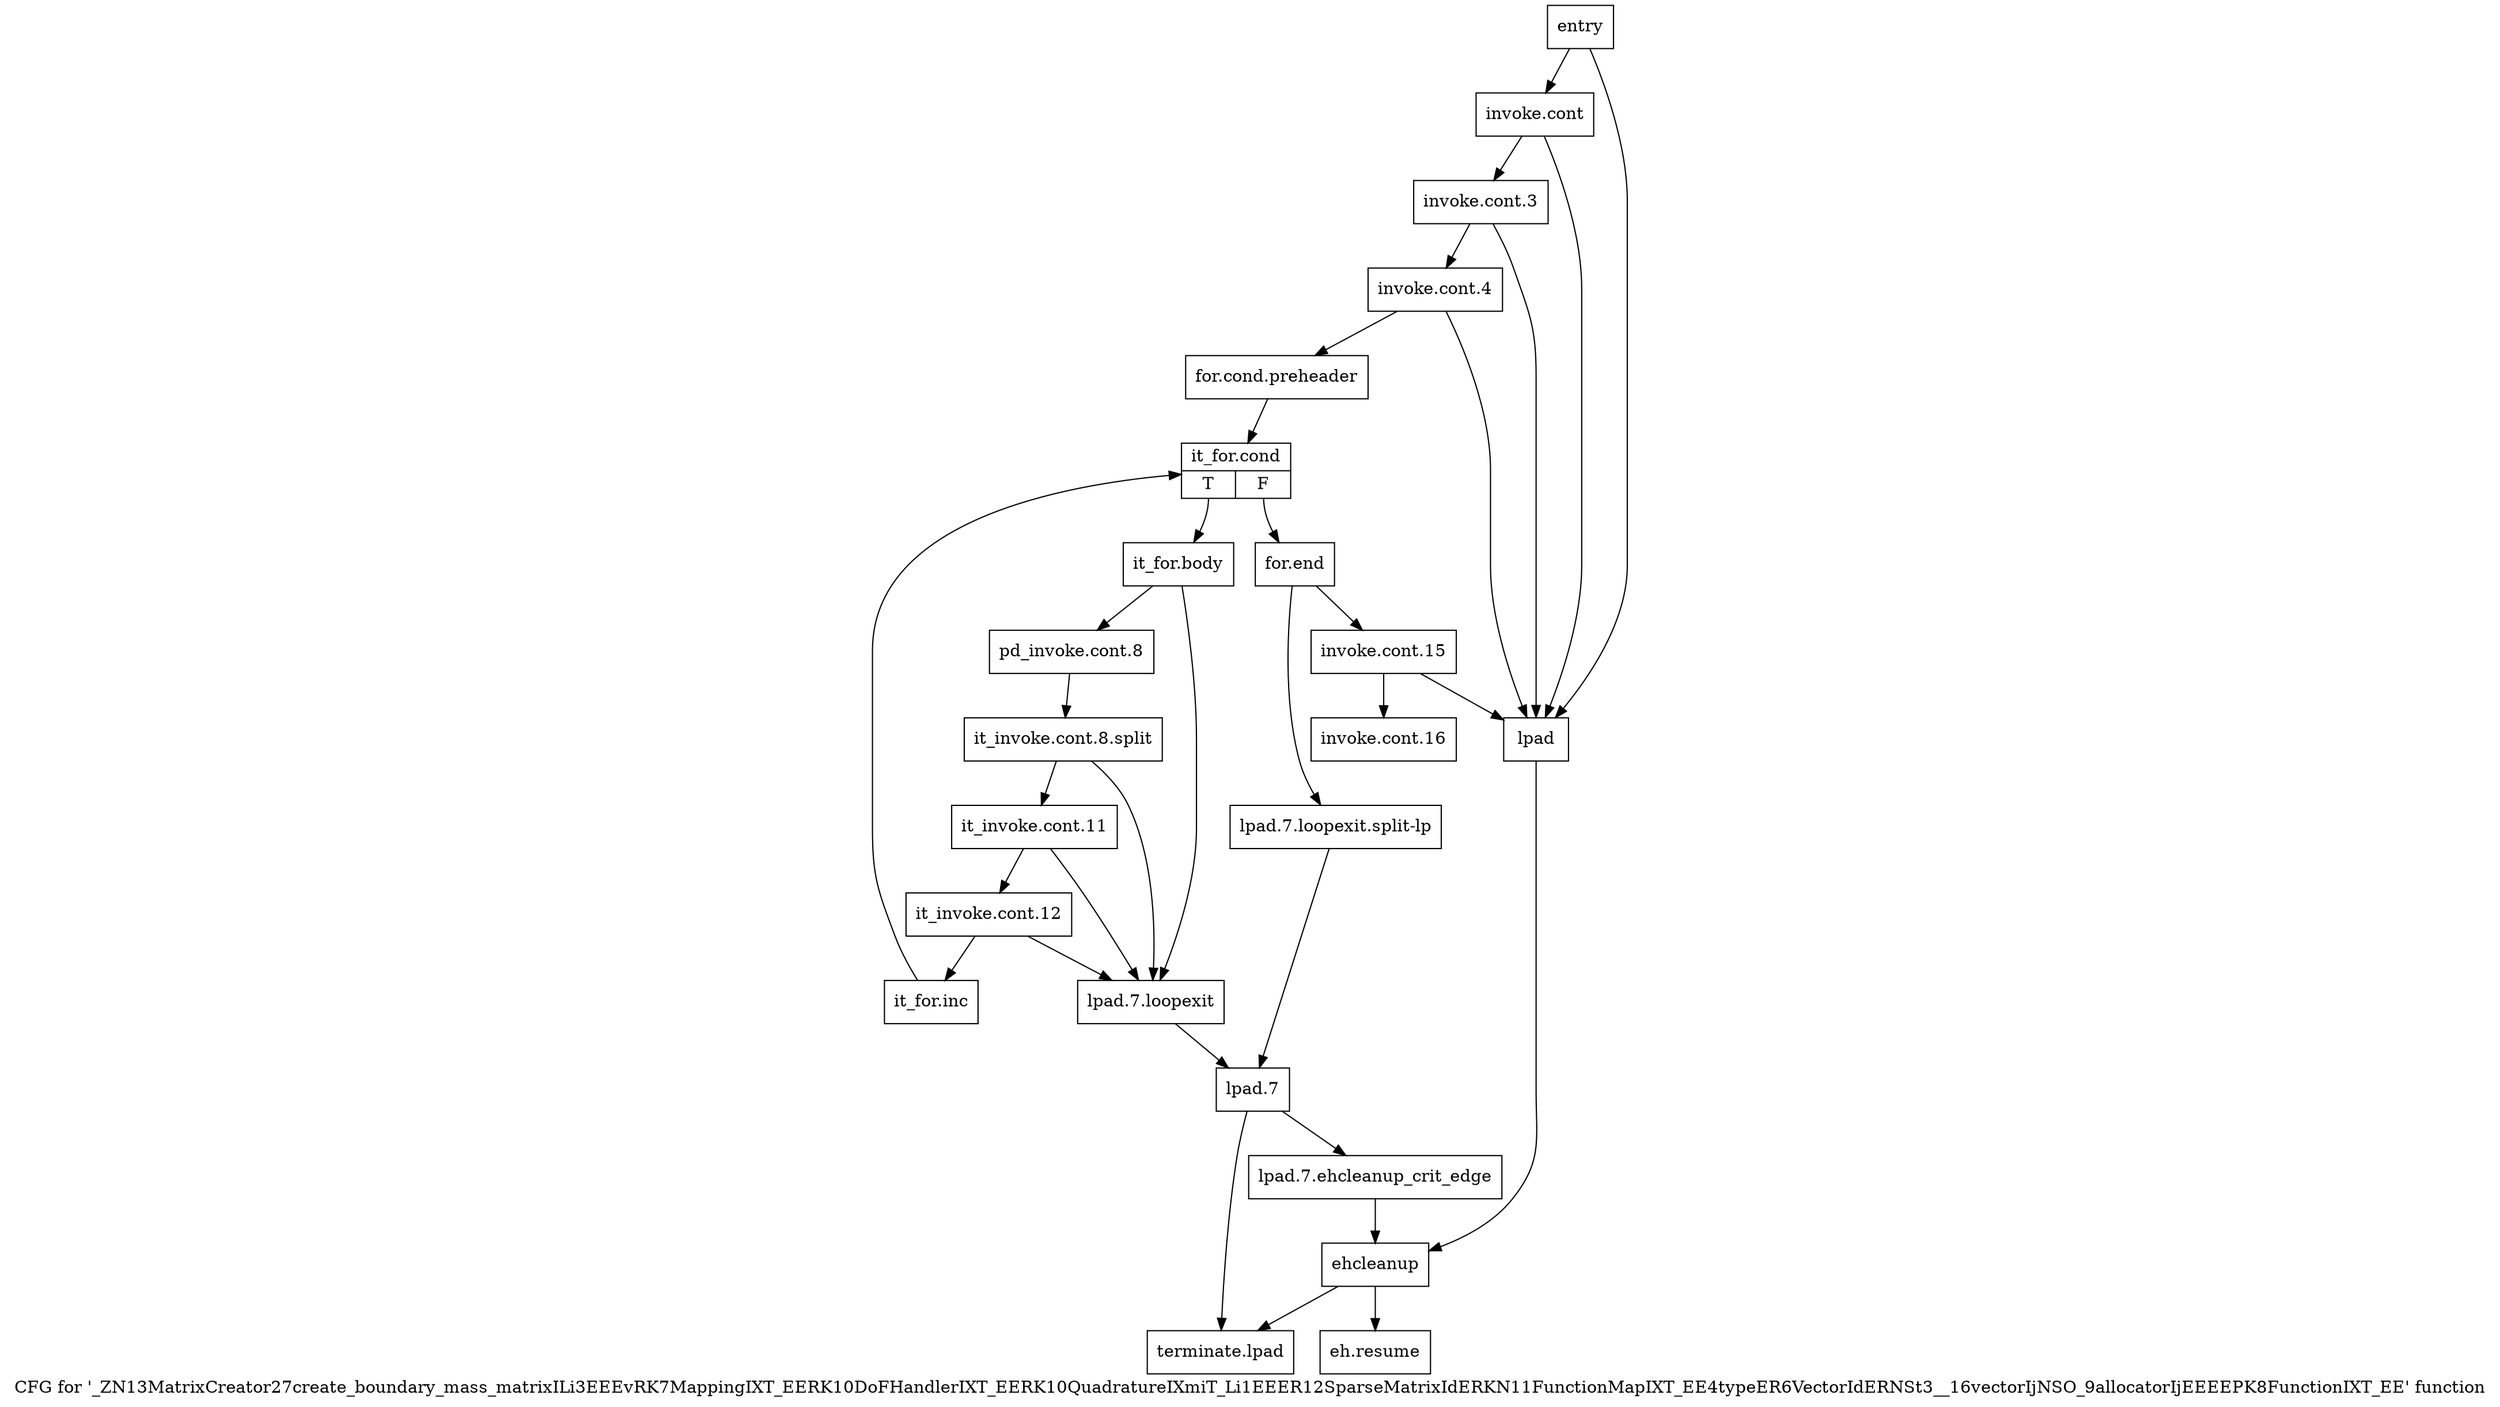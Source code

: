 digraph "CFG for '_ZN13MatrixCreator27create_boundary_mass_matrixILi3EEEvRK7MappingIXT_EERK10DoFHandlerIXT_EERK10QuadratureIXmiT_Li1EEER12SparseMatrixIdERKN11FunctionMapIXT_EE4typeER6VectorIdERNSt3__16vectorIjNSO_9allocatorIjEEEEPK8FunctionIXT_EE' function" {
	label="CFG for '_ZN13MatrixCreator27create_boundary_mass_matrixILi3EEEvRK7MappingIXT_EERK10DoFHandlerIXT_EERK10QuadratureIXmiT_Li1EEER12SparseMatrixIdERKN11FunctionMapIXT_EE4typeER6VectorIdERNSt3__16vectorIjNSO_9allocatorIjEEEEPK8FunctionIXT_EE' function";

	Node0x613fd00 [shape=record,label="{entry}"];
	Node0x613fd00 -> Node0x6146a60;
	Node0x613fd00 -> Node0x6146d80;
	Node0x6146a60 [shape=record,label="{invoke.cont}"];
	Node0x6146a60 -> Node0x6146ab0;
	Node0x6146a60 -> Node0x6146d80;
	Node0x6146ab0 [shape=record,label="{invoke.cont.3}"];
	Node0x6146ab0 -> Node0x6146b00;
	Node0x6146ab0 -> Node0x6146d80;
	Node0x6146b00 [shape=record,label="{invoke.cont.4}"];
	Node0x6146b00 -> Node0x6146b50;
	Node0x6146b00 -> Node0x6146d80;
	Node0x6146b50 [shape=record,label="{for.cond.preheader}"];
	Node0x6146b50 -> Node0x6146ba0;
	Node0x6146ba0 [shape=record,label="{it_for.cond|{<s0>T|<s1>F}}"];
	Node0x6146ba0:s0 -> Node0x6146bf0;
	Node0x6146ba0:s1 -> Node0x6146f10;
	Node0x6146bf0 [shape=record,label="{it_for.body}"];
	Node0x6146bf0 -> Node0x6146c40;
	Node0x6146bf0 -> Node0x6146dd0;
	Node0x6146c40 [shape=record,label="{pd_invoke.cont.8}"];
	Node0x6146c40 -> Node0xaba8d20;
	Node0xaba8d20 [shape=record,label="{it_invoke.cont.8.split}"];
	Node0xaba8d20 -> Node0x6146c90;
	Node0xaba8d20 -> Node0x6146dd0;
	Node0x6146c90 [shape=record,label="{it_invoke.cont.11}"];
	Node0x6146c90 -> Node0x6146ce0;
	Node0x6146c90 -> Node0x6146dd0;
	Node0x6146ce0 [shape=record,label="{it_invoke.cont.12}"];
	Node0x6146ce0 -> Node0x6146d30;
	Node0x6146ce0 -> Node0x6146dd0;
	Node0x6146d30 [shape=record,label="{it_for.inc}"];
	Node0x6146d30 -> Node0x6146ba0;
	Node0x6146d80 [shape=record,label="{lpad}"];
	Node0x6146d80 -> Node0x6147000;
	Node0x6146dd0 [shape=record,label="{lpad.7.loopexit}"];
	Node0x6146dd0 -> Node0x6146e70;
	Node0x6146e20 [shape=record,label="{lpad.7.loopexit.split-lp}"];
	Node0x6146e20 -> Node0x6146e70;
	Node0x6146e70 [shape=record,label="{lpad.7}"];
	Node0x6146e70 -> Node0x6146ec0;
	Node0x6146e70 -> Node0x61470a0;
	Node0x6146ec0 [shape=record,label="{lpad.7.ehcleanup_crit_edge}"];
	Node0x6146ec0 -> Node0x6147000;
	Node0x6146f10 [shape=record,label="{for.end}"];
	Node0x6146f10 -> Node0x6146f60;
	Node0x6146f10 -> Node0x6146e20;
	Node0x6146f60 [shape=record,label="{invoke.cont.15}"];
	Node0x6146f60 -> Node0x6146fb0;
	Node0x6146f60 -> Node0x6146d80;
	Node0x6146fb0 [shape=record,label="{invoke.cont.16}"];
	Node0x6147000 [shape=record,label="{ehcleanup}"];
	Node0x6147000 -> Node0x6147050;
	Node0x6147000 -> Node0x61470a0;
	Node0x6147050 [shape=record,label="{eh.resume}"];
	Node0x61470a0 [shape=record,label="{terminate.lpad}"];
}
